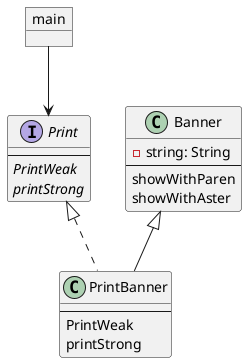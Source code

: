 @startuml

object main

interface Print {
    ---
    {abstract} PrintWeak
    {abstract} printStrong
}

class Banner {
    - string: String
    ---
    showWithParen
    showWithAster
}

class PrintBanner extends Banner implements Print {
    ---
    PrintWeak
    printStrong
}

main --> Print


@enduml
